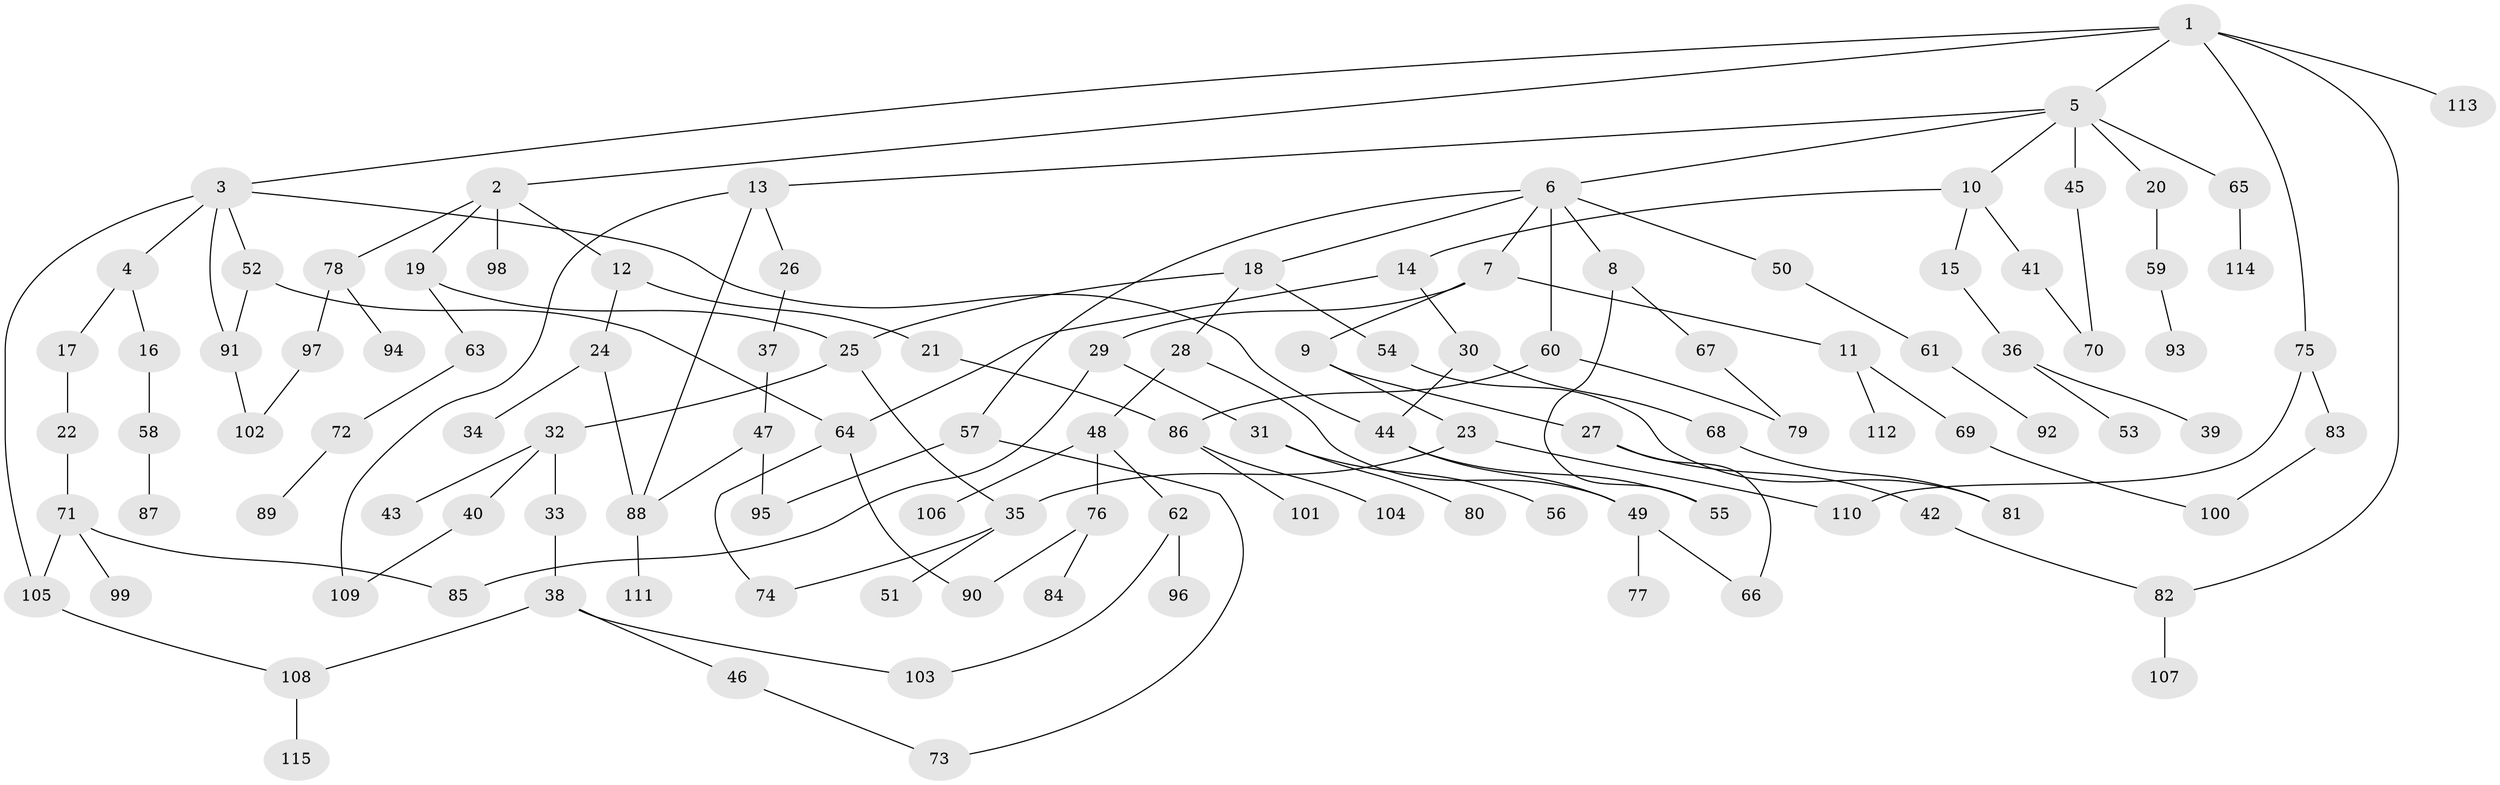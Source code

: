 // Generated by graph-tools (version 1.1) at 2025/13/03/09/25 04:13:39]
// undirected, 115 vertices, 141 edges
graph export_dot {
graph [start="1"]
  node [color=gray90,style=filled];
  1;
  2;
  3;
  4;
  5;
  6;
  7;
  8;
  9;
  10;
  11;
  12;
  13;
  14;
  15;
  16;
  17;
  18;
  19;
  20;
  21;
  22;
  23;
  24;
  25;
  26;
  27;
  28;
  29;
  30;
  31;
  32;
  33;
  34;
  35;
  36;
  37;
  38;
  39;
  40;
  41;
  42;
  43;
  44;
  45;
  46;
  47;
  48;
  49;
  50;
  51;
  52;
  53;
  54;
  55;
  56;
  57;
  58;
  59;
  60;
  61;
  62;
  63;
  64;
  65;
  66;
  67;
  68;
  69;
  70;
  71;
  72;
  73;
  74;
  75;
  76;
  77;
  78;
  79;
  80;
  81;
  82;
  83;
  84;
  85;
  86;
  87;
  88;
  89;
  90;
  91;
  92;
  93;
  94;
  95;
  96;
  97;
  98;
  99;
  100;
  101;
  102;
  103;
  104;
  105;
  106;
  107;
  108;
  109;
  110;
  111;
  112;
  113;
  114;
  115;
  1 -- 2;
  1 -- 3;
  1 -- 5;
  1 -- 75;
  1 -- 113;
  1 -- 82;
  2 -- 12;
  2 -- 19;
  2 -- 78;
  2 -- 98;
  3 -- 4;
  3 -- 44;
  3 -- 52;
  3 -- 105;
  3 -- 91;
  4 -- 16;
  4 -- 17;
  5 -- 6;
  5 -- 10;
  5 -- 13;
  5 -- 20;
  5 -- 45;
  5 -- 65;
  6 -- 7;
  6 -- 8;
  6 -- 18;
  6 -- 50;
  6 -- 57;
  6 -- 60;
  7 -- 9;
  7 -- 11;
  7 -- 29;
  8 -- 55;
  8 -- 67;
  9 -- 23;
  9 -- 27;
  10 -- 14;
  10 -- 15;
  10 -- 41;
  11 -- 69;
  11 -- 112;
  12 -- 21;
  12 -- 24;
  13 -- 26;
  13 -- 109;
  13 -- 88;
  14 -- 30;
  14 -- 64;
  15 -- 36;
  16 -- 58;
  17 -- 22;
  18 -- 25;
  18 -- 28;
  18 -- 54;
  19 -- 63;
  19 -- 25;
  20 -- 59;
  21 -- 86;
  22 -- 71;
  23 -- 35;
  23 -- 110;
  24 -- 34;
  24 -- 88;
  25 -- 32;
  25 -- 35;
  26 -- 37;
  27 -- 42;
  27 -- 66;
  28 -- 48;
  28 -- 49;
  29 -- 31;
  29 -- 85;
  30 -- 68;
  30 -- 44;
  31 -- 56;
  31 -- 80;
  32 -- 33;
  32 -- 40;
  32 -- 43;
  33 -- 38;
  35 -- 51;
  35 -- 74;
  36 -- 39;
  36 -- 53;
  37 -- 47;
  38 -- 46;
  38 -- 108;
  38 -- 103;
  40 -- 109;
  41 -- 70;
  42 -- 82;
  44 -- 55;
  44 -- 49;
  45 -- 70;
  46 -- 73;
  47 -- 88;
  47 -- 95;
  48 -- 62;
  48 -- 76;
  48 -- 106;
  49 -- 77;
  49 -- 66;
  50 -- 61;
  52 -- 64;
  52 -- 91;
  54 -- 81;
  57 -- 73;
  57 -- 95;
  58 -- 87;
  59 -- 93;
  60 -- 86;
  60 -- 79;
  61 -- 92;
  62 -- 96;
  62 -- 103;
  63 -- 72;
  64 -- 74;
  64 -- 90;
  65 -- 114;
  67 -- 79;
  68 -- 81;
  69 -- 100;
  71 -- 99;
  71 -- 105;
  71 -- 85;
  72 -- 89;
  75 -- 83;
  75 -- 110;
  76 -- 84;
  76 -- 90;
  78 -- 94;
  78 -- 97;
  82 -- 107;
  83 -- 100;
  86 -- 101;
  86 -- 104;
  88 -- 111;
  91 -- 102;
  97 -- 102;
  105 -- 108;
  108 -- 115;
}
